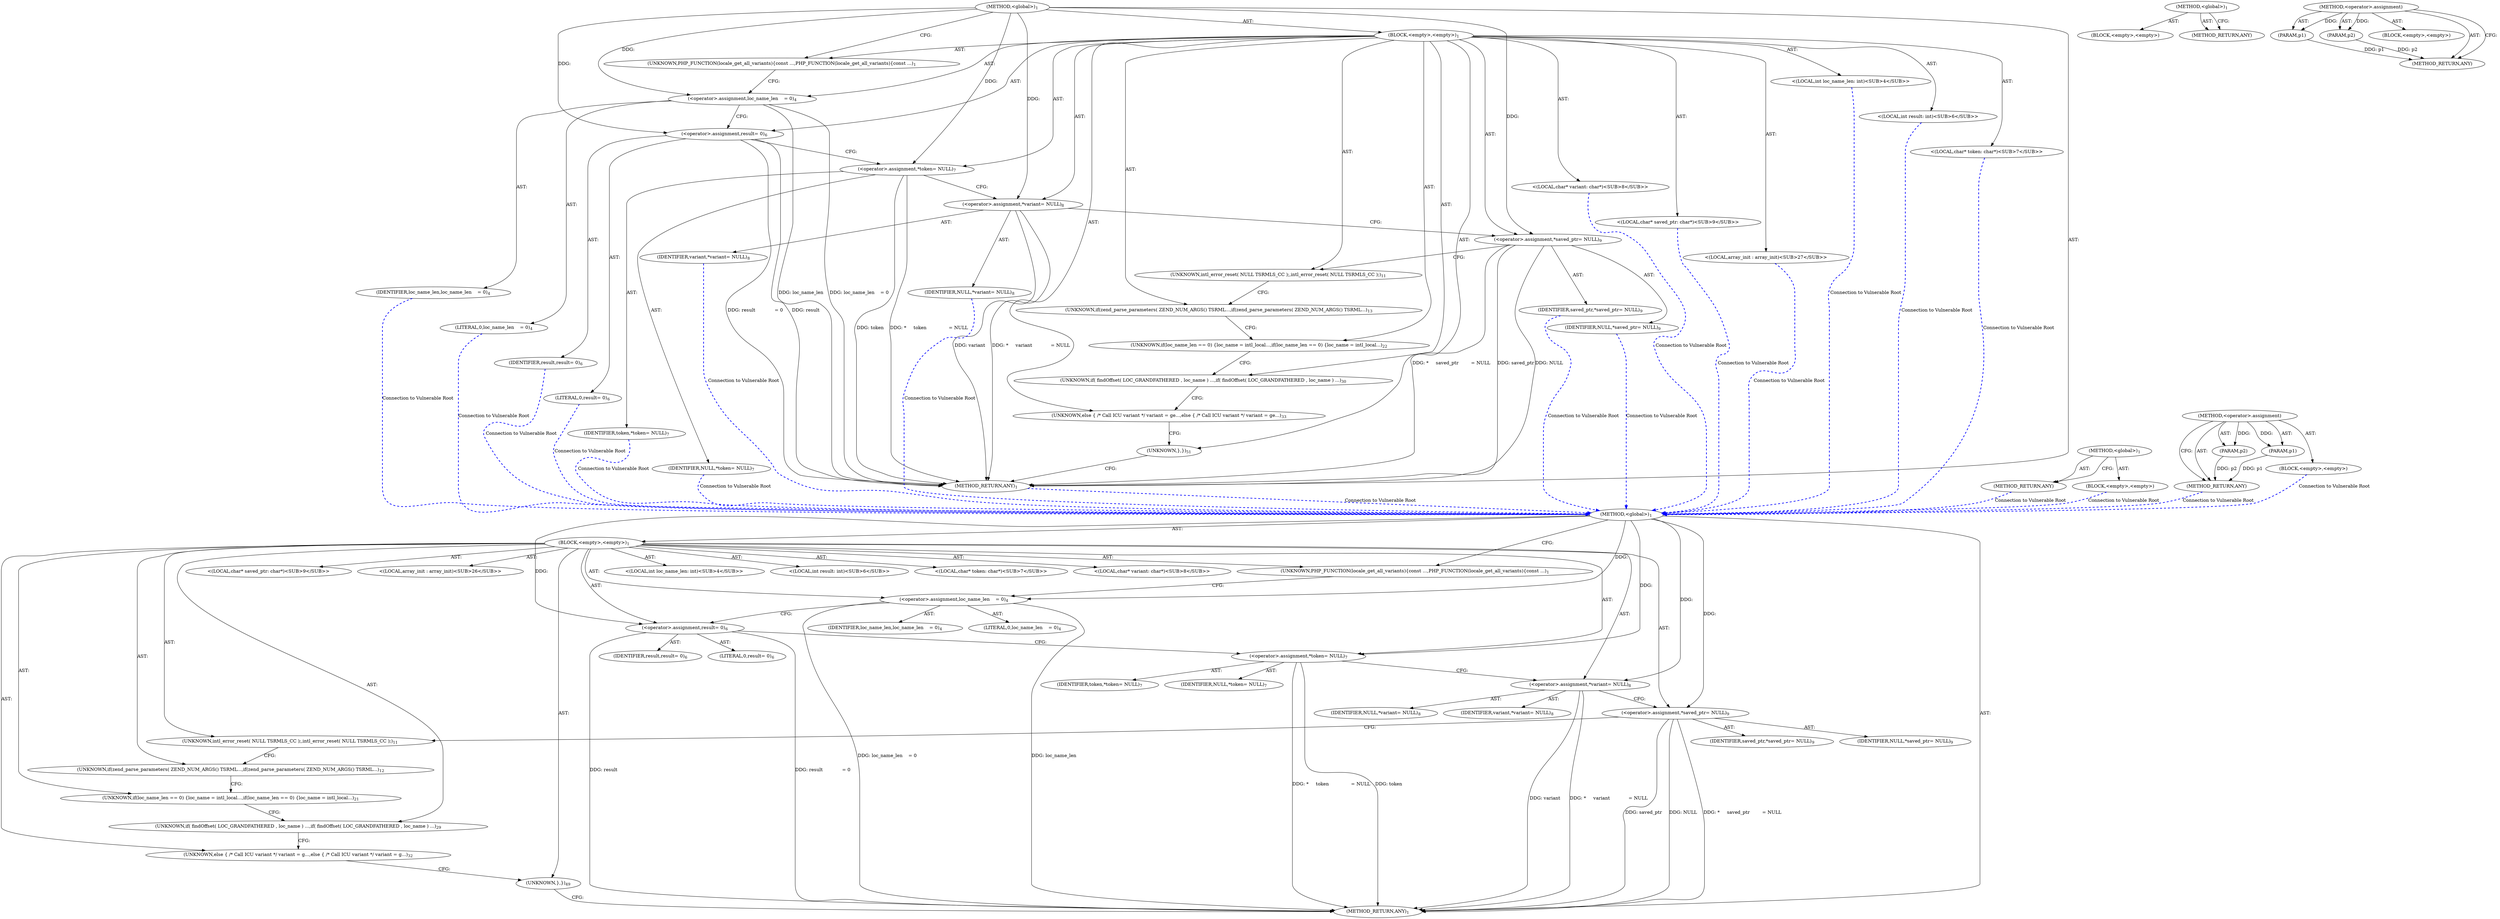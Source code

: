 digraph "&lt;operator&gt;.assignment" {
vulnerable_6 [label=<(METHOD,&lt;global&gt;)<SUB>1</SUB>>];
vulnerable_7 [label=<(BLOCK,&lt;empty&gt;,&lt;empty&gt;)<SUB>1</SUB>>];
vulnerable_8 [label=<(UNKNOWN,PHP_FUNCTION(locale_get_all_variants)
{
	const ...,PHP_FUNCTION(locale_get_all_variants)
{
	const ...)<SUB>1</SUB>>];
vulnerable_9 [label="<(LOCAL,int loc_name_len: int)<SUB>4</SUB>>"];
vulnerable_10 [label=<(&lt;operator&gt;.assignment,loc_name_len    = 0)<SUB>4</SUB>>];
vulnerable_11 [label=<(IDENTIFIER,loc_name_len,loc_name_len    = 0)<SUB>4</SUB>>];
vulnerable_12 [label=<(LITERAL,0,loc_name_len    = 0)<SUB>4</SUB>>];
vulnerable_13 [label="<(LOCAL,int result: int)<SUB>6</SUB>>"];
vulnerable_14 [label=<(&lt;operator&gt;.assignment,result		= 0)<SUB>6</SUB>>];
vulnerable_15 [label=<(IDENTIFIER,result,result		= 0)<SUB>6</SUB>>];
vulnerable_16 [label=<(LITERAL,0,result		= 0)<SUB>6</SUB>>];
vulnerable_17 [label="<(LOCAL,char* token: char*)<SUB>7</SUB>>"];
vulnerable_18 [label=<(&lt;operator&gt;.assignment,*	token		= NULL)<SUB>7</SUB>>];
vulnerable_19 [label=<(IDENTIFIER,token,*	token		= NULL)<SUB>7</SUB>>];
vulnerable_20 [label=<(IDENTIFIER,NULL,*	token		= NULL)<SUB>7</SUB>>];
vulnerable_21 [label="<(LOCAL,char* variant: char*)<SUB>8</SUB>>"];
vulnerable_22 [label=<(&lt;operator&gt;.assignment,*	variant		= NULL)<SUB>8</SUB>>];
vulnerable_23 [label=<(IDENTIFIER,variant,*	variant		= NULL)<SUB>8</SUB>>];
vulnerable_24 [label=<(IDENTIFIER,NULL,*	variant		= NULL)<SUB>8</SUB>>];
vulnerable_25 [label="<(LOCAL,char* saved_ptr: char*)<SUB>9</SUB>>"];
vulnerable_26 [label=<(&lt;operator&gt;.assignment,*	saved_ptr	= NULL)<SUB>9</SUB>>];
vulnerable_27 [label=<(IDENTIFIER,saved_ptr,*	saved_ptr	= NULL)<SUB>9</SUB>>];
vulnerable_28 [label=<(IDENTIFIER,NULL,*	saved_ptr	= NULL)<SUB>9</SUB>>];
vulnerable_29 [label=<(UNKNOWN,intl_error_reset( NULL TSRMLS_CC );,intl_error_reset( NULL TSRMLS_CC );)<SUB>11</SUB>>];
vulnerable_30 [label=<(UNKNOWN,if(zend_parse_parameters( ZEND_NUM_ARGS() TSRML...,if(zend_parse_parameters( ZEND_NUM_ARGS() TSRML...)<SUB>12</SUB>>];
vulnerable_31 [label=<(UNKNOWN,if(loc_name_len == 0) {
		loc_name = intl_local...,if(loc_name_len == 0) {
		loc_name = intl_local...)<SUB>21</SUB>>];
vulnerable_32 [label="<(LOCAL,array_init : array_init)<SUB>26</SUB>>"];
vulnerable_33 [label=<(UNKNOWN,if( findOffset( LOC_GRANDFATHERED , loc_name ) ...,if( findOffset( LOC_GRANDFATHERED , loc_name ) ...)<SUB>29</SUB>>];
vulnerable_34 [label=<(UNKNOWN,else {	
 	/* Call ICU variant */
 		variant = g...,else {	
 	/* Call ICU variant */
 		variant = g...)<SUB>32</SUB>>];
vulnerable_35 [label=<(UNKNOWN,},})<SUB>49</SUB>>];
vulnerable_36 [label=<(METHOD_RETURN,ANY)<SUB>1</SUB>>];
vulnerable_47 [label=<(METHOD,&lt;global&gt;)<SUB>1</SUB>>];
vulnerable_48 [label=<(BLOCK,&lt;empty&gt;,&lt;empty&gt;)>];
vulnerable_49 [label=<(METHOD_RETURN,ANY)>];
vulnerable_53 [label=<(METHOD,&lt;operator&gt;.assignment)>];
vulnerable_54 [label=<(PARAM,p1)>];
vulnerable_55 [label=<(PARAM,p2)>];
vulnerable_56 [label=<(BLOCK,&lt;empty&gt;,&lt;empty&gt;)>];
vulnerable_57 [label=<(METHOD_RETURN,ANY)>];
fixed_6 [label=<(METHOD,&lt;global&gt;)<SUB>1</SUB>>];
fixed_7 [label=<(BLOCK,&lt;empty&gt;,&lt;empty&gt;)<SUB>1</SUB>>];
fixed_8 [label=<(UNKNOWN,PHP_FUNCTION(locale_get_all_variants)
{
	const ...,PHP_FUNCTION(locale_get_all_variants)
{
	const ...)<SUB>1</SUB>>];
fixed_9 [label="<(LOCAL,int loc_name_len: int)<SUB>4</SUB>>"];
fixed_10 [label=<(&lt;operator&gt;.assignment,loc_name_len    = 0)<SUB>4</SUB>>];
fixed_11 [label=<(IDENTIFIER,loc_name_len,loc_name_len    = 0)<SUB>4</SUB>>];
fixed_12 [label=<(LITERAL,0,loc_name_len    = 0)<SUB>4</SUB>>];
fixed_13 [label="<(LOCAL,int result: int)<SUB>6</SUB>>"];
fixed_14 [label=<(&lt;operator&gt;.assignment,result		= 0)<SUB>6</SUB>>];
fixed_15 [label=<(IDENTIFIER,result,result		= 0)<SUB>6</SUB>>];
fixed_16 [label=<(LITERAL,0,result		= 0)<SUB>6</SUB>>];
fixed_17 [label="<(LOCAL,char* token: char*)<SUB>7</SUB>>"];
fixed_18 [label=<(&lt;operator&gt;.assignment,*	token		= NULL)<SUB>7</SUB>>];
fixed_19 [label=<(IDENTIFIER,token,*	token		= NULL)<SUB>7</SUB>>];
fixed_20 [label=<(IDENTIFIER,NULL,*	token		= NULL)<SUB>7</SUB>>];
fixed_21 [label="<(LOCAL,char* variant: char*)<SUB>8</SUB>>"];
fixed_22 [label=<(&lt;operator&gt;.assignment,*	variant		= NULL)<SUB>8</SUB>>];
fixed_23 [label=<(IDENTIFIER,variant,*	variant		= NULL)<SUB>8</SUB>>];
fixed_24 [label=<(IDENTIFIER,NULL,*	variant		= NULL)<SUB>8</SUB>>];
fixed_25 [label="<(LOCAL,char* saved_ptr: char*)<SUB>9</SUB>>"];
fixed_26 [label=<(&lt;operator&gt;.assignment,*	saved_ptr	= NULL)<SUB>9</SUB>>];
fixed_27 [label=<(IDENTIFIER,saved_ptr,*	saved_ptr	= NULL)<SUB>9</SUB>>];
fixed_28 [label=<(IDENTIFIER,NULL,*	saved_ptr	= NULL)<SUB>9</SUB>>];
fixed_29 [label=<(UNKNOWN,intl_error_reset( NULL TSRMLS_CC );,intl_error_reset( NULL TSRMLS_CC );)<SUB>11</SUB>>];
fixed_30 [label=<(UNKNOWN,if(zend_parse_parameters( ZEND_NUM_ARGS() TSRML...,if(zend_parse_parameters( ZEND_NUM_ARGS() TSRML...)<SUB>13</SUB>>];
fixed_31 [label=<(UNKNOWN,if(loc_name_len == 0) {
		loc_name = intl_local...,if(loc_name_len == 0) {
		loc_name = intl_local...)<SUB>22</SUB>>];
fixed_32 [label="<(LOCAL,array_init : array_init)<SUB>27</SUB>>"];
fixed_33 [label=<(UNKNOWN,if( findOffset( LOC_GRANDFATHERED , loc_name ) ...,if( findOffset( LOC_GRANDFATHERED , loc_name ) ...)<SUB>30</SUB>>];
fixed_34 [label=<(UNKNOWN,else {
 	/* Call ICU variant */
 		variant = ge...,else {
 	/* Call ICU variant */
 		variant = ge...)<SUB>33</SUB>>];
fixed_35 [label=<(UNKNOWN,},})<SUB>51</SUB>>];
fixed_36 [label=<(METHOD_RETURN,ANY)<SUB>1</SUB>>];
fixed_47 [label=<(METHOD,&lt;global&gt;)<SUB>1</SUB>>];
fixed_48 [label=<(BLOCK,&lt;empty&gt;,&lt;empty&gt;)>];
fixed_49 [label=<(METHOD_RETURN,ANY)>];
fixed_53 [label=<(METHOD,&lt;operator&gt;.assignment)>];
fixed_54 [label=<(PARAM,p1)>];
fixed_55 [label=<(PARAM,p2)>];
fixed_56 [label=<(BLOCK,&lt;empty&gt;,&lt;empty&gt;)>];
fixed_57 [label=<(METHOD_RETURN,ANY)>];
vulnerable_6 -> vulnerable_7  [key=0, label="AST: "];
vulnerable_6 -> vulnerable_36  [key=0, label="AST: "];
vulnerable_6 -> vulnerable_8  [key=0, label="CFG: "];
vulnerable_6 -> vulnerable_10  [key=0, label="DDG: "];
vulnerable_6 -> vulnerable_14  [key=0, label="DDG: "];
vulnerable_6 -> vulnerable_18  [key=0, label="DDG: "];
vulnerable_6 -> vulnerable_22  [key=0, label="DDG: "];
vulnerable_6 -> vulnerable_26  [key=0, label="DDG: "];
vulnerable_7 -> vulnerable_8  [key=0, label="AST: "];
vulnerable_7 -> vulnerable_9  [key=0, label="AST: "];
vulnerable_7 -> vulnerable_10  [key=0, label="AST: "];
vulnerable_7 -> vulnerable_13  [key=0, label="AST: "];
vulnerable_7 -> vulnerable_14  [key=0, label="AST: "];
vulnerable_7 -> vulnerable_17  [key=0, label="AST: "];
vulnerable_7 -> vulnerable_18  [key=0, label="AST: "];
vulnerable_7 -> vulnerable_21  [key=0, label="AST: "];
vulnerable_7 -> vulnerable_22  [key=0, label="AST: "];
vulnerable_7 -> vulnerable_25  [key=0, label="AST: "];
vulnerable_7 -> vulnerable_26  [key=0, label="AST: "];
vulnerable_7 -> vulnerable_29  [key=0, label="AST: "];
vulnerable_7 -> vulnerable_30  [key=0, label="AST: "];
vulnerable_7 -> vulnerable_31  [key=0, label="AST: "];
vulnerable_7 -> vulnerable_32  [key=0, label="AST: "];
vulnerable_7 -> vulnerable_33  [key=0, label="AST: "];
vulnerable_7 -> vulnerable_34  [key=0, label="AST: "];
vulnerable_7 -> vulnerable_35  [key=0, label="AST: "];
vulnerable_8 -> vulnerable_10  [key=0, label="CFG: "];
vulnerable_10 -> vulnerable_11  [key=0, label="AST: "];
vulnerable_10 -> vulnerable_12  [key=0, label="AST: "];
vulnerable_10 -> vulnerable_14  [key=0, label="CFG: "];
vulnerable_10 -> vulnerable_36  [key=0, label="DDG: loc_name_len"];
vulnerable_10 -> vulnerable_36  [key=1, label="DDG: loc_name_len    = 0"];
vulnerable_14 -> vulnerable_15  [key=0, label="AST: "];
vulnerable_14 -> vulnerable_16  [key=0, label="AST: "];
vulnerable_14 -> vulnerable_18  [key=0, label="CFG: "];
vulnerable_14 -> vulnerable_36  [key=0, label="DDG: result"];
vulnerable_14 -> vulnerable_36  [key=1, label="DDG: result		= 0"];
vulnerable_18 -> vulnerable_19  [key=0, label="AST: "];
vulnerable_18 -> vulnerable_20  [key=0, label="AST: "];
vulnerable_18 -> vulnerable_22  [key=0, label="CFG: "];
vulnerable_18 -> vulnerable_36  [key=0, label="DDG: token"];
vulnerable_18 -> vulnerable_36  [key=1, label="DDG: *	token		= NULL"];
vulnerable_22 -> vulnerable_23  [key=0, label="AST: "];
vulnerable_22 -> vulnerable_24  [key=0, label="AST: "];
vulnerable_22 -> vulnerable_26  [key=0, label="CFG: "];
vulnerable_22 -> vulnerable_36  [key=0, label="DDG: variant"];
vulnerable_22 -> vulnerable_36  [key=1, label="DDG: *	variant		= NULL"];
vulnerable_26 -> vulnerable_27  [key=0, label="AST: "];
vulnerable_26 -> vulnerable_28  [key=0, label="AST: "];
vulnerable_26 -> vulnerable_29  [key=0, label="CFG: "];
vulnerable_26 -> vulnerable_36  [key=0, label="DDG: saved_ptr"];
vulnerable_26 -> vulnerable_36  [key=1, label="DDG: NULL"];
vulnerable_26 -> vulnerable_36  [key=2, label="DDG: *	saved_ptr	= NULL"];
vulnerable_29 -> vulnerable_30  [key=0, label="CFG: "];
vulnerable_30 -> vulnerable_31  [key=0, label="CFG: "];
vulnerable_31 -> vulnerable_33  [key=0, label="CFG: "];
vulnerable_33 -> vulnerable_34  [key=0, label="CFG: "];
vulnerable_34 -> vulnerable_35  [key=0, label="CFG: "];
vulnerable_35 -> vulnerable_36  [key=0, label="CFG: "];
vulnerable_47 -> vulnerable_48  [key=0, label="AST: "];
vulnerable_47 -> vulnerable_49  [key=0, label="AST: "];
vulnerable_47 -> vulnerable_49  [key=1, label="CFG: "];
vulnerable_53 -> vulnerable_54  [key=0, label="AST: "];
vulnerable_53 -> vulnerable_54  [key=1, label="DDG: "];
vulnerable_53 -> vulnerable_56  [key=0, label="AST: "];
vulnerable_53 -> vulnerable_55  [key=0, label="AST: "];
vulnerable_53 -> vulnerable_55  [key=1, label="DDG: "];
vulnerable_53 -> vulnerable_57  [key=0, label="AST: "];
vulnerable_53 -> vulnerable_57  [key=1, label="CFG: "];
vulnerable_54 -> vulnerable_57  [key=0, label="DDG: p1"];
vulnerable_55 -> vulnerable_57  [key=0, label="DDG: p2"];
fixed_6 -> fixed_7  [key=0, label="AST: "];
fixed_6 -> fixed_36  [key=0, label="AST: "];
fixed_6 -> fixed_8  [key=0, label="CFG: "];
fixed_6 -> fixed_10  [key=0, label="DDG: "];
fixed_6 -> fixed_14  [key=0, label="DDG: "];
fixed_6 -> fixed_18  [key=0, label="DDG: "];
fixed_6 -> fixed_22  [key=0, label="DDG: "];
fixed_6 -> fixed_26  [key=0, label="DDG: "];
fixed_7 -> fixed_8  [key=0, label="AST: "];
fixed_7 -> fixed_9  [key=0, label="AST: "];
fixed_7 -> fixed_10  [key=0, label="AST: "];
fixed_7 -> fixed_13  [key=0, label="AST: "];
fixed_7 -> fixed_14  [key=0, label="AST: "];
fixed_7 -> fixed_17  [key=0, label="AST: "];
fixed_7 -> fixed_18  [key=0, label="AST: "];
fixed_7 -> fixed_21  [key=0, label="AST: "];
fixed_7 -> fixed_22  [key=0, label="AST: "];
fixed_7 -> fixed_25  [key=0, label="AST: "];
fixed_7 -> fixed_26  [key=0, label="AST: "];
fixed_7 -> fixed_29  [key=0, label="AST: "];
fixed_7 -> fixed_30  [key=0, label="AST: "];
fixed_7 -> fixed_31  [key=0, label="AST: "];
fixed_7 -> fixed_32  [key=0, label="AST: "];
fixed_7 -> fixed_33  [key=0, label="AST: "];
fixed_7 -> fixed_34  [key=0, label="AST: "];
fixed_7 -> fixed_35  [key=0, label="AST: "];
fixed_8 -> fixed_10  [key=0, label="CFG: "];
fixed_9 -> vulnerable_6  [color=blue, key=0, label="Connection to Vulnerable Root", penwidth="2.0", style=dashed];
fixed_10 -> fixed_11  [key=0, label="AST: "];
fixed_10 -> fixed_12  [key=0, label="AST: "];
fixed_10 -> fixed_14  [key=0, label="CFG: "];
fixed_10 -> fixed_36  [key=0, label="DDG: loc_name_len"];
fixed_10 -> fixed_36  [key=1, label="DDG: loc_name_len    = 0"];
fixed_11 -> vulnerable_6  [color=blue, key=0, label="Connection to Vulnerable Root", penwidth="2.0", style=dashed];
fixed_12 -> vulnerable_6  [color=blue, key=0, label="Connection to Vulnerable Root", penwidth="2.0", style=dashed];
fixed_13 -> vulnerable_6  [color=blue, key=0, label="Connection to Vulnerable Root", penwidth="2.0", style=dashed];
fixed_14 -> fixed_15  [key=0, label="AST: "];
fixed_14 -> fixed_16  [key=0, label="AST: "];
fixed_14 -> fixed_18  [key=0, label="CFG: "];
fixed_14 -> fixed_36  [key=0, label="DDG: result"];
fixed_14 -> fixed_36  [key=1, label="DDG: result		= 0"];
fixed_15 -> vulnerable_6  [color=blue, key=0, label="Connection to Vulnerable Root", penwidth="2.0", style=dashed];
fixed_16 -> vulnerable_6  [color=blue, key=0, label="Connection to Vulnerable Root", penwidth="2.0", style=dashed];
fixed_17 -> vulnerable_6  [color=blue, key=0, label="Connection to Vulnerable Root", penwidth="2.0", style=dashed];
fixed_18 -> fixed_19  [key=0, label="AST: "];
fixed_18 -> fixed_20  [key=0, label="AST: "];
fixed_18 -> fixed_22  [key=0, label="CFG: "];
fixed_18 -> fixed_36  [key=0, label="DDG: token"];
fixed_18 -> fixed_36  [key=1, label="DDG: *	token		= NULL"];
fixed_19 -> vulnerable_6  [color=blue, key=0, label="Connection to Vulnerable Root", penwidth="2.0", style=dashed];
fixed_20 -> vulnerable_6  [color=blue, key=0, label="Connection to Vulnerable Root", penwidth="2.0", style=dashed];
fixed_21 -> vulnerable_6  [color=blue, key=0, label="Connection to Vulnerable Root", penwidth="2.0", style=dashed];
fixed_22 -> fixed_23  [key=0, label="AST: "];
fixed_22 -> fixed_24  [key=0, label="AST: "];
fixed_22 -> fixed_26  [key=0, label="CFG: "];
fixed_22 -> fixed_36  [key=0, label="DDG: variant"];
fixed_22 -> fixed_36  [key=1, label="DDG: *	variant		= NULL"];
fixed_23 -> vulnerable_6  [color=blue, key=0, label="Connection to Vulnerable Root", penwidth="2.0", style=dashed];
fixed_24 -> vulnerable_6  [color=blue, key=0, label="Connection to Vulnerable Root", penwidth="2.0", style=dashed];
fixed_25 -> vulnerable_6  [color=blue, key=0, label="Connection to Vulnerable Root", penwidth="2.0", style=dashed];
fixed_26 -> fixed_27  [key=0, label="AST: "];
fixed_26 -> fixed_28  [key=0, label="AST: "];
fixed_26 -> fixed_29  [key=0, label="CFG: "];
fixed_26 -> fixed_36  [key=0, label="DDG: saved_ptr"];
fixed_26 -> fixed_36  [key=1, label="DDG: NULL"];
fixed_26 -> fixed_36  [key=2, label="DDG: *	saved_ptr	= NULL"];
fixed_27 -> vulnerable_6  [color=blue, key=0, label="Connection to Vulnerable Root", penwidth="2.0", style=dashed];
fixed_28 -> vulnerable_6  [color=blue, key=0, label="Connection to Vulnerable Root", penwidth="2.0", style=dashed];
fixed_29 -> fixed_30  [key=0, label="CFG: "];
fixed_30 -> fixed_31  [key=0, label="CFG: "];
fixed_31 -> fixed_33  [key=0, label="CFG: "];
fixed_32 -> vulnerable_6  [color=blue, key=0, label="Connection to Vulnerable Root", penwidth="2.0", style=dashed];
fixed_33 -> fixed_34  [key=0, label="CFG: "];
fixed_34 -> fixed_35  [key=0, label="CFG: "];
fixed_35 -> fixed_36  [key=0, label="CFG: "];
fixed_36 -> vulnerable_6  [color=blue, key=0, label="Connection to Vulnerable Root", penwidth="2.0", style=dashed];
fixed_47 -> fixed_48  [key=0, label="AST: "];
fixed_47 -> fixed_49  [key=0, label="AST: "];
fixed_47 -> fixed_49  [key=1, label="CFG: "];
fixed_48 -> vulnerable_6  [color=blue, key=0, label="Connection to Vulnerable Root", penwidth="2.0", style=dashed];
fixed_49 -> vulnerable_6  [color=blue, key=0, label="Connection to Vulnerable Root", penwidth="2.0", style=dashed];
fixed_53 -> fixed_54  [key=0, label="AST: "];
fixed_53 -> fixed_54  [key=1, label="DDG: "];
fixed_53 -> fixed_56  [key=0, label="AST: "];
fixed_53 -> fixed_55  [key=0, label="AST: "];
fixed_53 -> fixed_55  [key=1, label="DDG: "];
fixed_53 -> fixed_57  [key=0, label="AST: "];
fixed_53 -> fixed_57  [key=1, label="CFG: "];
fixed_54 -> fixed_57  [key=0, label="DDG: p1"];
fixed_55 -> fixed_57  [key=0, label="DDG: p2"];
fixed_56 -> vulnerable_6  [color=blue, key=0, label="Connection to Vulnerable Root", penwidth="2.0", style=dashed];
fixed_57 -> vulnerable_6  [color=blue, key=0, label="Connection to Vulnerable Root", penwidth="2.0", style=dashed];
}
